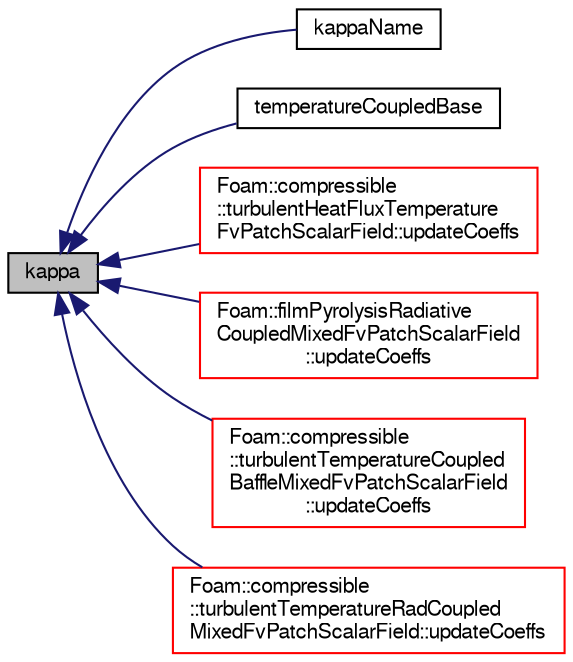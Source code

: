 digraph "kappa"
{
  bgcolor="transparent";
  edge [fontname="FreeSans",fontsize="10",labelfontname="FreeSans",labelfontsize="10"];
  node [fontname="FreeSans",fontsize="10",shape=record];
  rankdir="LR";
  Node569 [label="kappa",height=0.2,width=0.4,color="black", fillcolor="grey75", style="filled", fontcolor="black"];
  Node569 -> Node570 [dir="back",color="midnightblue",fontsize="10",style="solid",fontname="FreeSans"];
  Node570 [label="kappaName",height=0.2,width=0.4,color="black",URL="$a30786.html#aa64743405dc184987e27085c81aee402",tooltip="Name of thermal conductivity field. "];
  Node569 -> Node571 [dir="back",color="midnightblue",fontsize="10",style="solid",fontname="FreeSans"];
  Node571 [label="temperatureCoupledBase",height=0.2,width=0.4,color="black",URL="$a30786.html#a02b52db32323c8e20844feec17e9854d",tooltip="Construct from patch and temperatureCoupledBase. "];
  Node569 -> Node572 [dir="back",color="midnightblue",fontsize="10",style="solid",fontname="FreeSans"];
  Node572 [label="Foam::compressible\l::turbulentHeatFluxTemperature\lFvPatchScalarField::updateCoeffs",height=0.2,width=0.4,color="red",URL="$a30798.html#a7e24eafac629d3733181cd942d4c902f",tooltip="Update the coefficients associated with the patch field. "];
  Node569 -> Node574 [dir="back",color="midnightblue",fontsize="10",style="solid",fontname="FreeSans"];
  Node574 [label="Foam::filmPyrolysisRadiative\lCoupledMixedFvPatchScalarField\l::updateCoeffs",height=0.2,width=0.4,color="red",URL="$a28982.html#a7e24eafac629d3733181cd942d4c902f",tooltip="Update the coefficients associated with the patch field. "];
  Node569 -> Node576 [dir="back",color="midnightblue",fontsize="10",style="solid",fontname="FreeSans"];
  Node576 [label="Foam::compressible\l::turbulentTemperatureCoupled\lBaffleMixedFvPatchScalarField\l::updateCoeffs",height=0.2,width=0.4,color="red",URL="$a30802.html#a7e24eafac629d3733181cd942d4c902f",tooltip="Update the coefficients associated with the patch field. "];
  Node569 -> Node578 [dir="back",color="midnightblue",fontsize="10",style="solid",fontname="FreeSans"];
  Node578 [label="Foam::compressible\l::turbulentTemperatureRadCoupled\lMixedFvPatchScalarField::updateCoeffs",height=0.2,width=0.4,color="red",URL="$a30806.html#a7e24eafac629d3733181cd942d4c902f",tooltip="Update the coefficients associated with the patch field. "];
}
